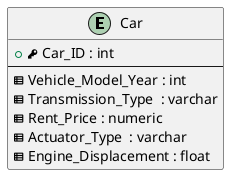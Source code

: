 @startuml
entity "Car" as car
{
  +<&key> Car_ID : int
  --
  <&spreadsheet> Vehicle_Model_Year : int
  <&spreadsheet> Transmission_Type  : varchar
  <&spreadsheet> Rent_Price : numeric
  <&spreadsheet> Actuator_Type  : varchar
  <&spreadsheet> Engine_Displacement : float
}
@enduml